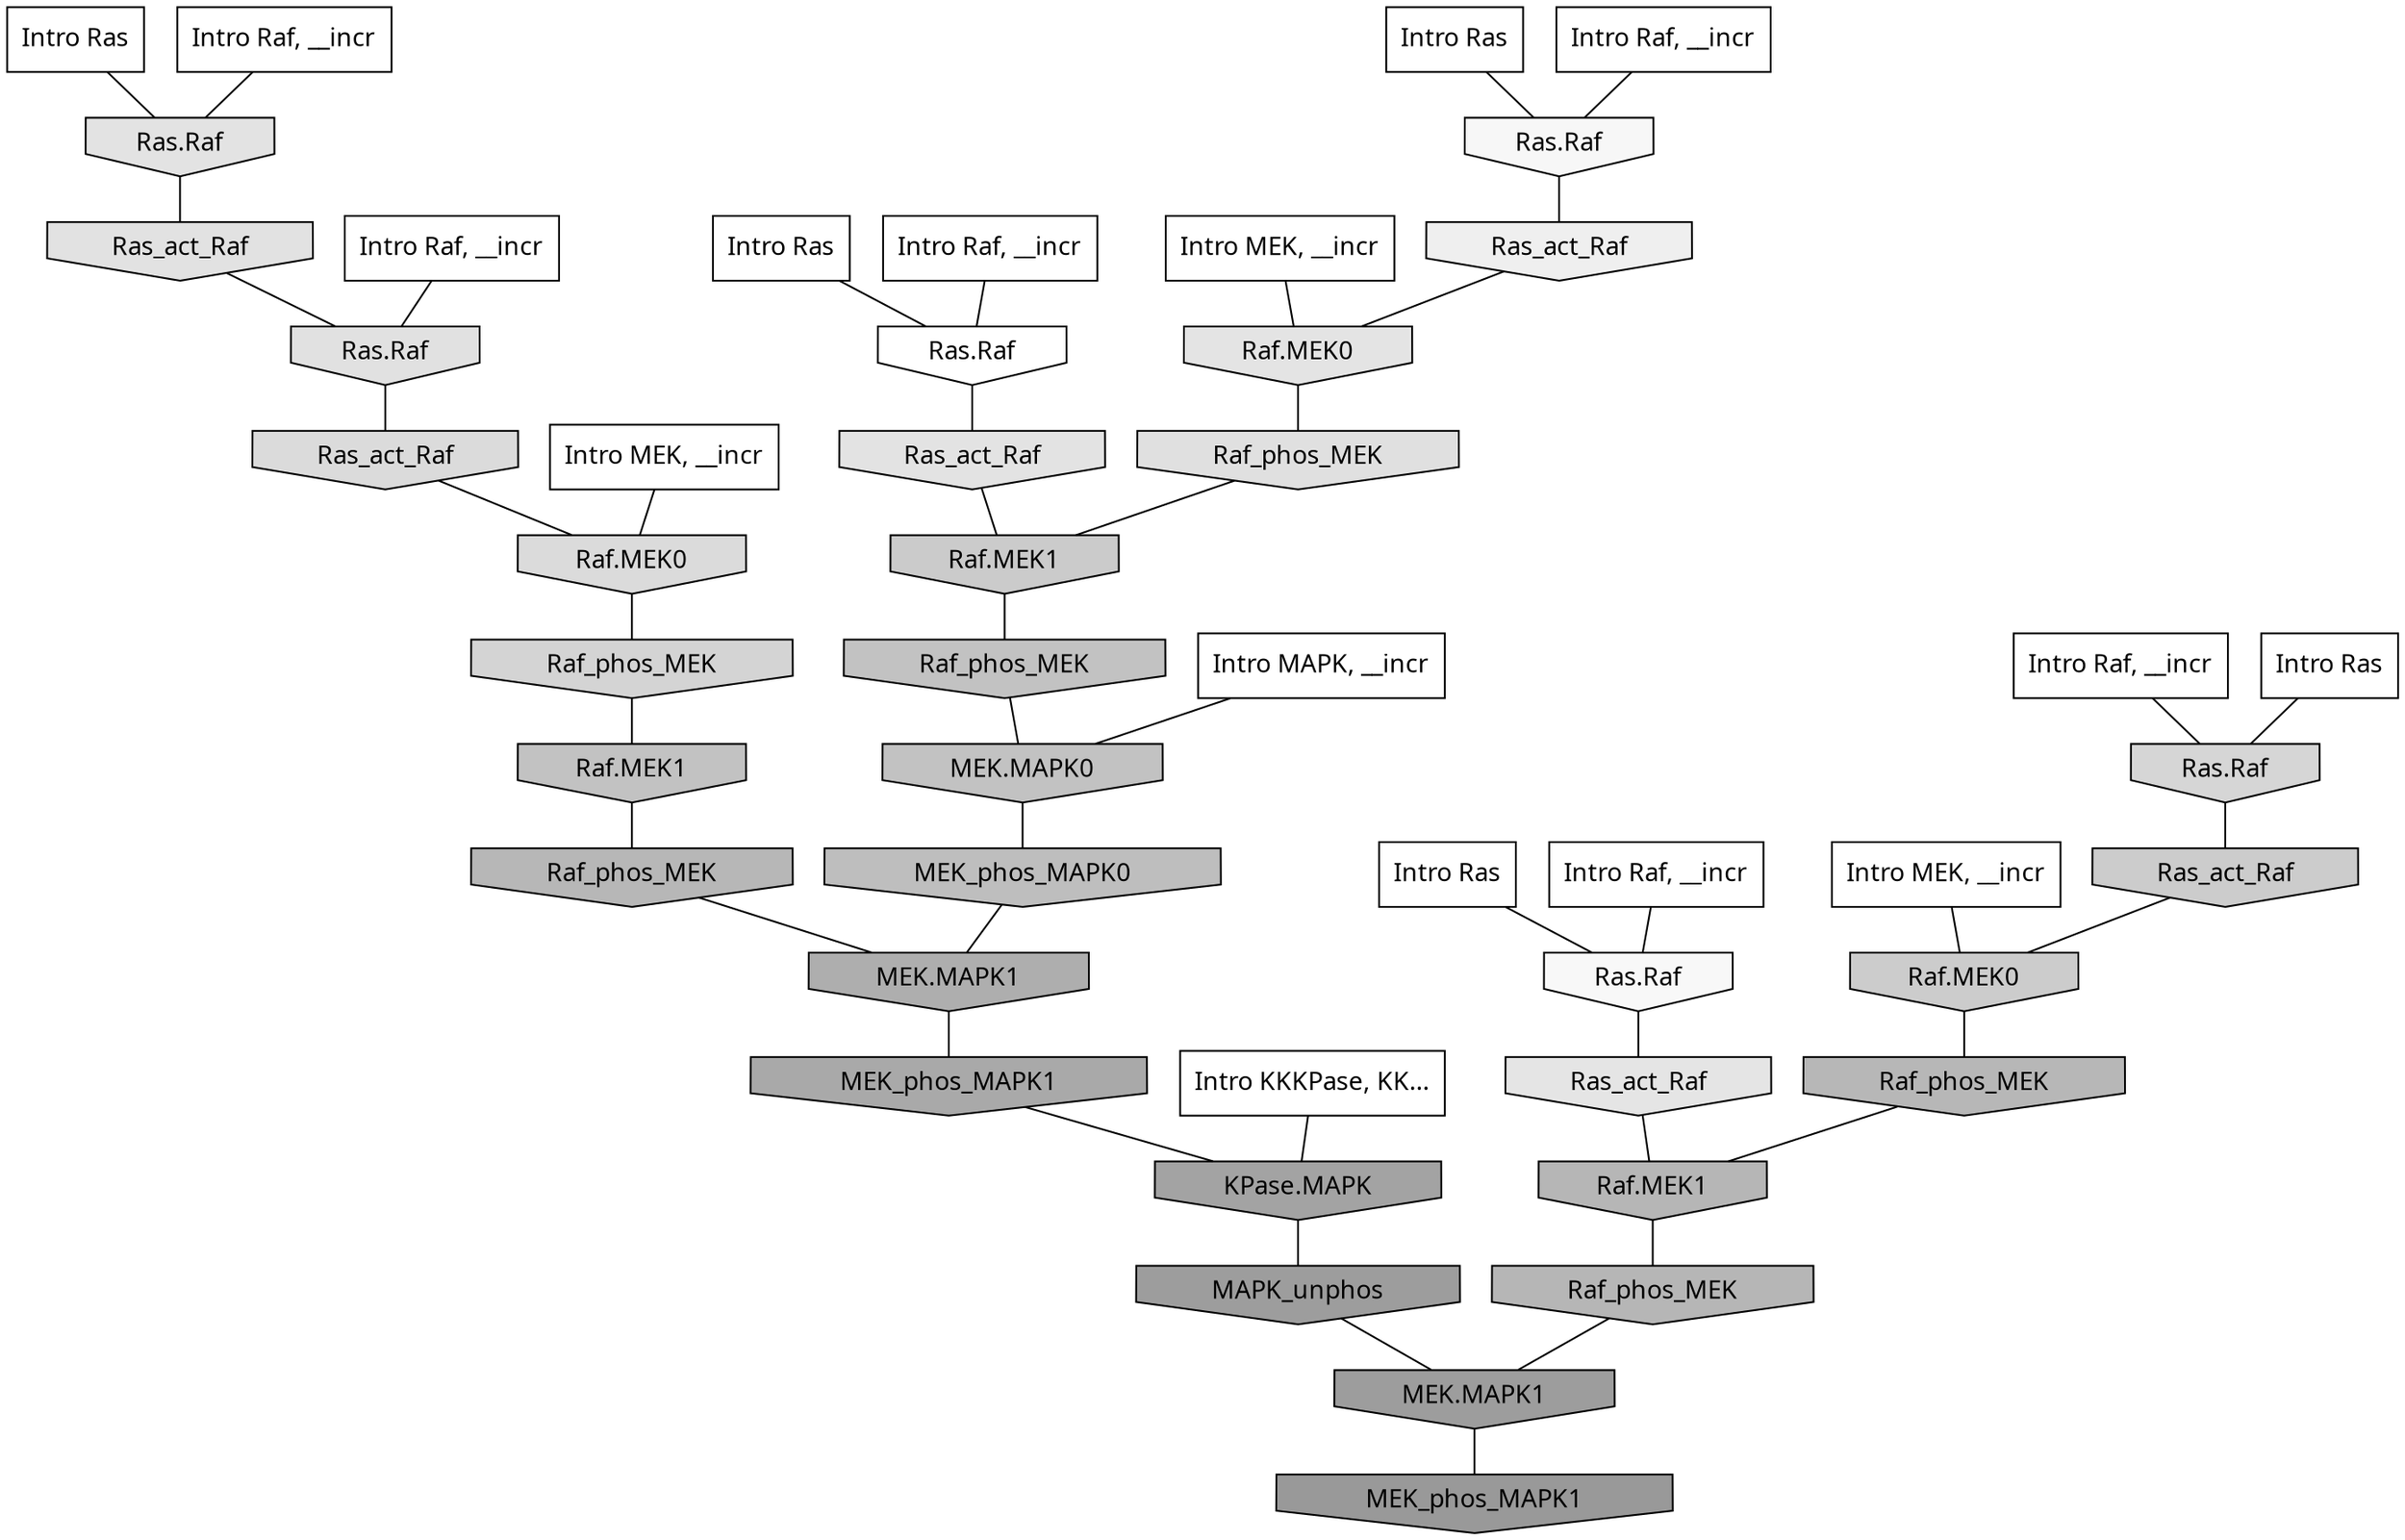 digraph G{
  rankdir="TB";
  ranksep=0.30;
  node [fontname="CMU Serif"];
  edge [fontname="CMU Serif"];
  
  3 [label="Intro Ras", shape=rectangle, style=filled, fillcolor="0.000 0.000 1.000"]
  
  4 [label="Intro Ras", shape=rectangle, style=filled, fillcolor="0.000 0.000 1.000"]
  
  43 [label="Intro Ras", shape=rectangle, style=filled, fillcolor="0.000 0.000 1.000"]
  
  46 [label="Intro Ras", shape=rectangle, style=filled, fillcolor="0.000 0.000 1.000"]
  
  64 [label="Intro Ras", shape=rectangle, style=filled, fillcolor="0.000 0.000 1.000"]
  
  301 [label="Intro Raf, __incr", shape=rectangle, style=filled, fillcolor="0.000 0.000 1.000"]
  
  364 [label="Intro Raf, __incr", shape=rectangle, style=filled, fillcolor="0.000 0.000 1.000"]
  
  497 [label="Intro Raf, __incr", shape=rectangle, style=filled, fillcolor="0.000 0.000 1.000"]
  
  600 [label="Intro Raf, __incr", shape=rectangle, style=filled, fillcolor="0.000 0.000 1.000"]
  
  838 [label="Intro Raf, __incr", shape=rectangle, style=filled, fillcolor="0.000 0.000 1.000"]
  
  1046 [label="Intro Raf, __incr", shape=rectangle, style=filled, fillcolor="0.000 0.000 1.000"]
  
  1123 [label="Intro MEK, __incr", shape=rectangle, style=filled, fillcolor="0.000 0.000 1.000"]
  
  1371 [label="Intro MEK, __incr", shape=rectangle, style=filled, fillcolor="0.000 0.000 1.000"]
  
  1402 [label="Intro MEK, __incr", shape=rectangle, style=filled, fillcolor="0.000 0.000 1.000"]
  
  2671 [label="Intro MAPK, __incr", shape=rectangle, style=filled, fillcolor="0.000 0.000 1.000"]
  
  3141 [label="Intro KKKPase, KK...", shape=rectangle, style=filled, fillcolor="0.000 0.000 1.000"]
  
  3341 [label="Ras.Raf", shape=invhouse, style=filled, fillcolor="0.000 0.000 0.997"]
  
  3522 [label="Ras.Raf", shape=invhouse, style=filled, fillcolor="0.000 0.000 0.972"]
  
  3571 [label="Ras.Raf", shape=invhouse, style=filled, fillcolor="0.000 0.000 0.967"]
  
  4028 [label="Ras_act_Raf", shape=invhouse, style=filled, fillcolor="0.000 0.000 0.937"]
  
  4715 [label="Ras_act_Raf", shape=invhouse, style=filled, fillcolor="0.000 0.000 0.898"]
  
  4804 [label="Raf.MEK0", shape=invhouse, style=filled, fillcolor="0.000 0.000 0.894"]
  
  4891 [label="Ras_act_Raf", shape=invhouse, style=filled, fillcolor="0.000 0.000 0.889"]
  
  4907 [label="Ras.Raf", shape=invhouse, style=filled, fillcolor="0.000 0.000 0.889"]
  
  5018 [label="Ras_act_Raf", shape=invhouse, style=filled, fillcolor="0.000 0.000 0.883"]
  
  5023 [label="Ras.Raf", shape=invhouse, style=filled, fillcolor="0.000 0.000 0.882"]
  
  5150 [label="Raf_phos_MEK", shape=invhouse, style=filled, fillcolor="0.000 0.000 0.876"]
  
  5531 [label="Ras_act_Raf", shape=invhouse, style=filled, fillcolor="0.000 0.000 0.858"]
  
  5533 [label="Raf.MEK0", shape=invhouse, style=filled, fillcolor="0.000 0.000 0.858"]
  
  6023 [label="Ras.Raf", shape=invhouse, style=filled, fillcolor="0.000 0.000 0.836"]
  
  6152 [label="Raf_phos_MEK", shape=invhouse, style=filled, fillcolor="0.000 0.000 0.830"]
  
  7175 [label="Ras_act_Raf", shape=invhouse, style=filled, fillcolor="0.000 0.000 0.798"]
  
  7177 [label="Raf.MEK0", shape=invhouse, style=filled, fillcolor="0.000 0.000 0.798"]
  
  7277 [label="Raf.MEK1", shape=invhouse, style=filled, fillcolor="0.000 0.000 0.795"]
  
  8669 [label="Raf.MEK1", shape=invhouse, style=filled, fillcolor="0.000 0.000 0.760"]
  
  8677 [label="Raf_phos_MEK", shape=invhouse, style=filled, fillcolor="0.000 0.000 0.760"]
  
  8679 [label="MEK.MAPK0", shape=invhouse, style=filled, fillcolor="0.000 0.000 0.760"]
  
  9309 [label="MEK_phos_MAPK0", shape=invhouse, style=filled, fillcolor="0.000 0.000 0.745"]
  
  10987 [label="Raf_phos_MEK", shape=invhouse, style=filled, fillcolor="0.000 0.000 0.715"]
  
  11013 [label="Raf_phos_MEK", shape=invhouse, style=filled, fillcolor="0.000 0.000 0.715"]
  
  11083 [label="Raf.MEK1", shape=invhouse, style=filled, fillcolor="0.000 0.000 0.714"]
  
  11190 [label="Raf_phos_MEK", shape=invhouse, style=filled, fillcolor="0.000 0.000 0.712"]
  
  13503 [label="MEK.MAPK1", shape=invhouse, style=filled, fillcolor="0.000 0.000 0.680"]
  
  15094 [label="MEK_phos_MAPK1", shape=invhouse, style=filled, fillcolor="0.000 0.000 0.662"]
  
  16432 [label="KPase.MAPK", shape=invhouse, style=filled, fillcolor="0.000 0.000 0.639"]
  
  17439 [label="MAPK_unphos", shape=invhouse, style=filled, fillcolor="0.000 0.000 0.615"]
  
  17441 [label="MEK.MAPK1", shape=invhouse, style=filled, fillcolor="0.000 0.000 0.615"]
  
  17932 [label="MEK_phos_MAPK1", shape=invhouse, style=filled, fillcolor="0.000 0.000 0.600"]
  
  
  17441 -> 17932 [dir=none, color="0.000 0.000 0.000"] 
  17439 -> 17441 [dir=none, color="0.000 0.000 0.000"] 
  16432 -> 17439 [dir=none, color="0.000 0.000 0.000"] 
  15094 -> 16432 [dir=none, color="0.000 0.000 0.000"] 
  13503 -> 15094 [dir=none, color="0.000 0.000 0.000"] 
  11190 -> 17441 [dir=none, color="0.000 0.000 0.000"] 
  11083 -> 11190 [dir=none, color="0.000 0.000 0.000"] 
  11013 -> 13503 [dir=none, color="0.000 0.000 0.000"] 
  10987 -> 11083 [dir=none, color="0.000 0.000 0.000"] 
  9309 -> 13503 [dir=none, color="0.000 0.000 0.000"] 
  8679 -> 9309 [dir=none, color="0.000 0.000 0.000"] 
  8677 -> 8679 [dir=none, color="0.000 0.000 0.000"] 
  8669 -> 11013 [dir=none, color="0.000 0.000 0.000"] 
  7277 -> 8677 [dir=none, color="0.000 0.000 0.000"] 
  7177 -> 10987 [dir=none, color="0.000 0.000 0.000"] 
  7175 -> 7177 [dir=none, color="0.000 0.000 0.000"] 
  6152 -> 8669 [dir=none, color="0.000 0.000 0.000"] 
  6023 -> 7175 [dir=none, color="0.000 0.000 0.000"] 
  5533 -> 6152 [dir=none, color="0.000 0.000 0.000"] 
  5531 -> 5533 [dir=none, color="0.000 0.000 0.000"] 
  5150 -> 7277 [dir=none, color="0.000 0.000 0.000"] 
  5023 -> 5531 [dir=none, color="0.000 0.000 0.000"] 
  5018 -> 5023 [dir=none, color="0.000 0.000 0.000"] 
  4907 -> 5018 [dir=none, color="0.000 0.000 0.000"] 
  4891 -> 7277 [dir=none, color="0.000 0.000 0.000"] 
  4804 -> 5150 [dir=none, color="0.000 0.000 0.000"] 
  4715 -> 11083 [dir=none, color="0.000 0.000 0.000"] 
  4028 -> 4804 [dir=none, color="0.000 0.000 0.000"] 
  3571 -> 4028 [dir=none, color="0.000 0.000 0.000"] 
  3522 -> 4715 [dir=none, color="0.000 0.000 0.000"] 
  3341 -> 4891 [dir=none, color="0.000 0.000 0.000"] 
  3141 -> 16432 [dir=none, color="0.000 0.000 0.000"] 
  2671 -> 8679 [dir=none, color="0.000 0.000 0.000"] 
  1402 -> 7177 [dir=none, color="0.000 0.000 0.000"] 
  1371 -> 4804 [dir=none, color="0.000 0.000 0.000"] 
  1123 -> 5533 [dir=none, color="0.000 0.000 0.000"] 
  1046 -> 3522 [dir=none, color="0.000 0.000 0.000"] 
  838 -> 3571 [dir=none, color="0.000 0.000 0.000"] 
  600 -> 4907 [dir=none, color="0.000 0.000 0.000"] 
  497 -> 6023 [dir=none, color="0.000 0.000 0.000"] 
  364 -> 5023 [dir=none, color="0.000 0.000 0.000"] 
  301 -> 3341 [dir=none, color="0.000 0.000 0.000"] 
  64 -> 3571 [dir=none, color="0.000 0.000 0.000"] 
  46 -> 3522 [dir=none, color="0.000 0.000 0.000"] 
  43 -> 3341 [dir=none, color="0.000 0.000 0.000"] 
  4 -> 6023 [dir=none, color="0.000 0.000 0.000"] 
  3 -> 4907 [dir=none, color="0.000 0.000 0.000"] 
  
  }
